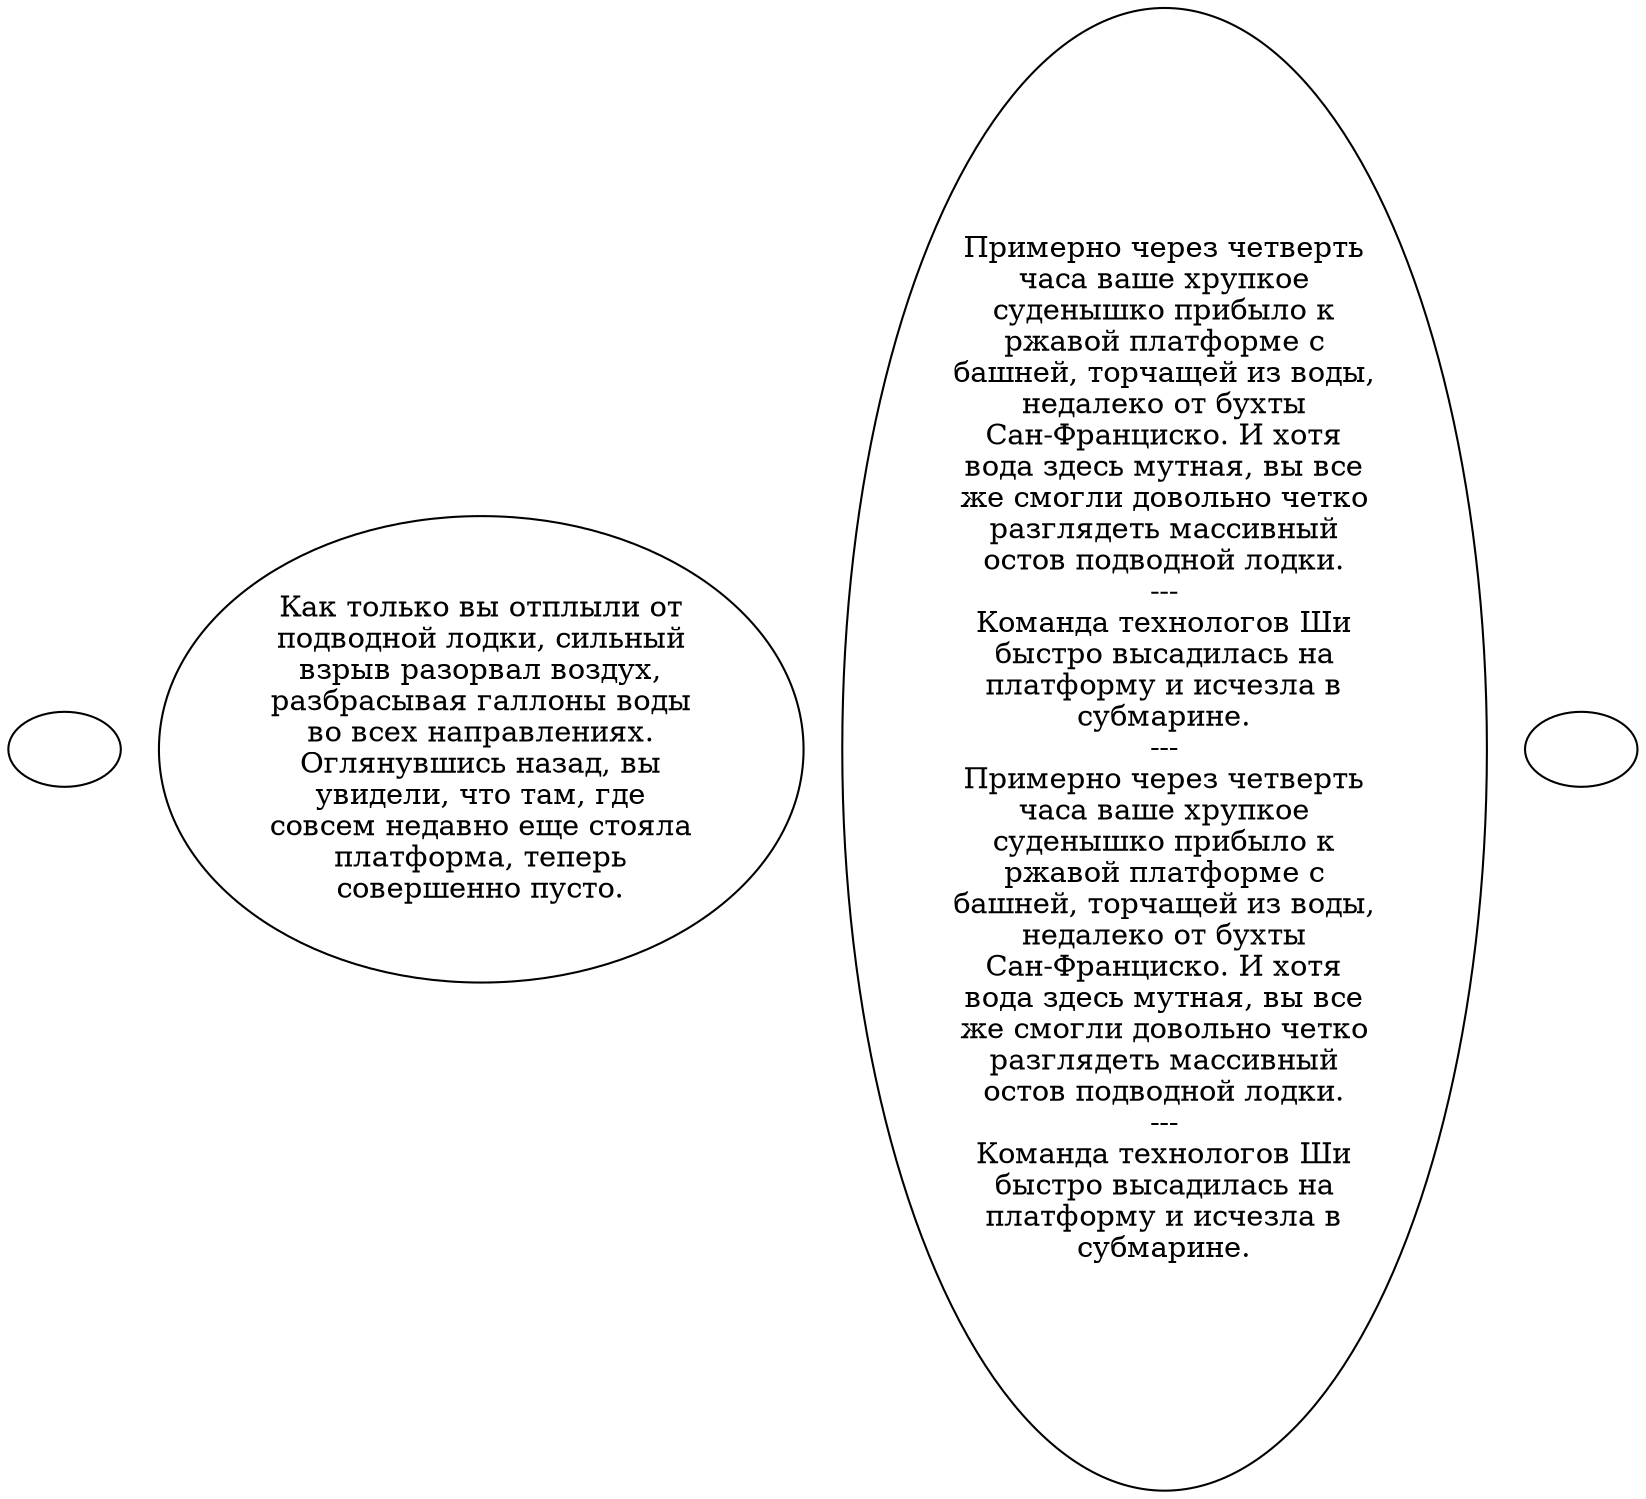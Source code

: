 digraph sfsub {
  "start" [style=filled       fillcolor="#FFFFFF"       color="#000000"]
  "start" [label=""]
  "map_exit_p_proc" [style=filled       fillcolor="#FFFFFF"       color="#000000"]
  "map_exit_p_proc" [label="Как только вы отплыли от\nподводной лодки, сильный\nвзрыв разорвал воздух,\nразбрасывая галлоны воды\nво всех направлениях.\nОглянувшись назад, вы\nувидели, что там, где\nсовсем недавно еще стояла\nплатформа, теперь\nсовершенно пусто."]
  "map_enter_p_proc" [style=filled       fillcolor="#FFFFFF"       color="#000000"]
  "map_enter_p_proc" [label="Примерно через четверть\nчаса ваше хрупкое\nсуденышко прибыло к\nржавой платформе с\nбашней, торчащей из воды,\nнедалеко от бухты\nСан-Франциско. И хотя\nвода здесь мутная, вы все\nже смогли довольно четко\nразглядеть массивный\nостов подводной лодки.\n---\nКоманда технологов Ши\nбыстро высадилась на\nплатформу и исчезла в\nсубмарине.\n---\nПримерно через четверть\nчаса ваше хрупкое\nсуденышко прибыло к\nржавой платформе с\nбашней, торчащей из воды,\nнедалеко от бухты\nСан-Франциско. И хотя\nвода здесь мутная, вы все\nже смогли довольно четко\nразглядеть массивный\nостов подводной лодки.\n---\nКоманда технологов Ши\nбыстро высадилась на\nплатформу и исчезла в\nсубмарине."]
  "map_update_p_proc" [style=filled       fillcolor="#FFFFFF"       color="#000000"]
  "map_update_p_proc" [label=""]
}
